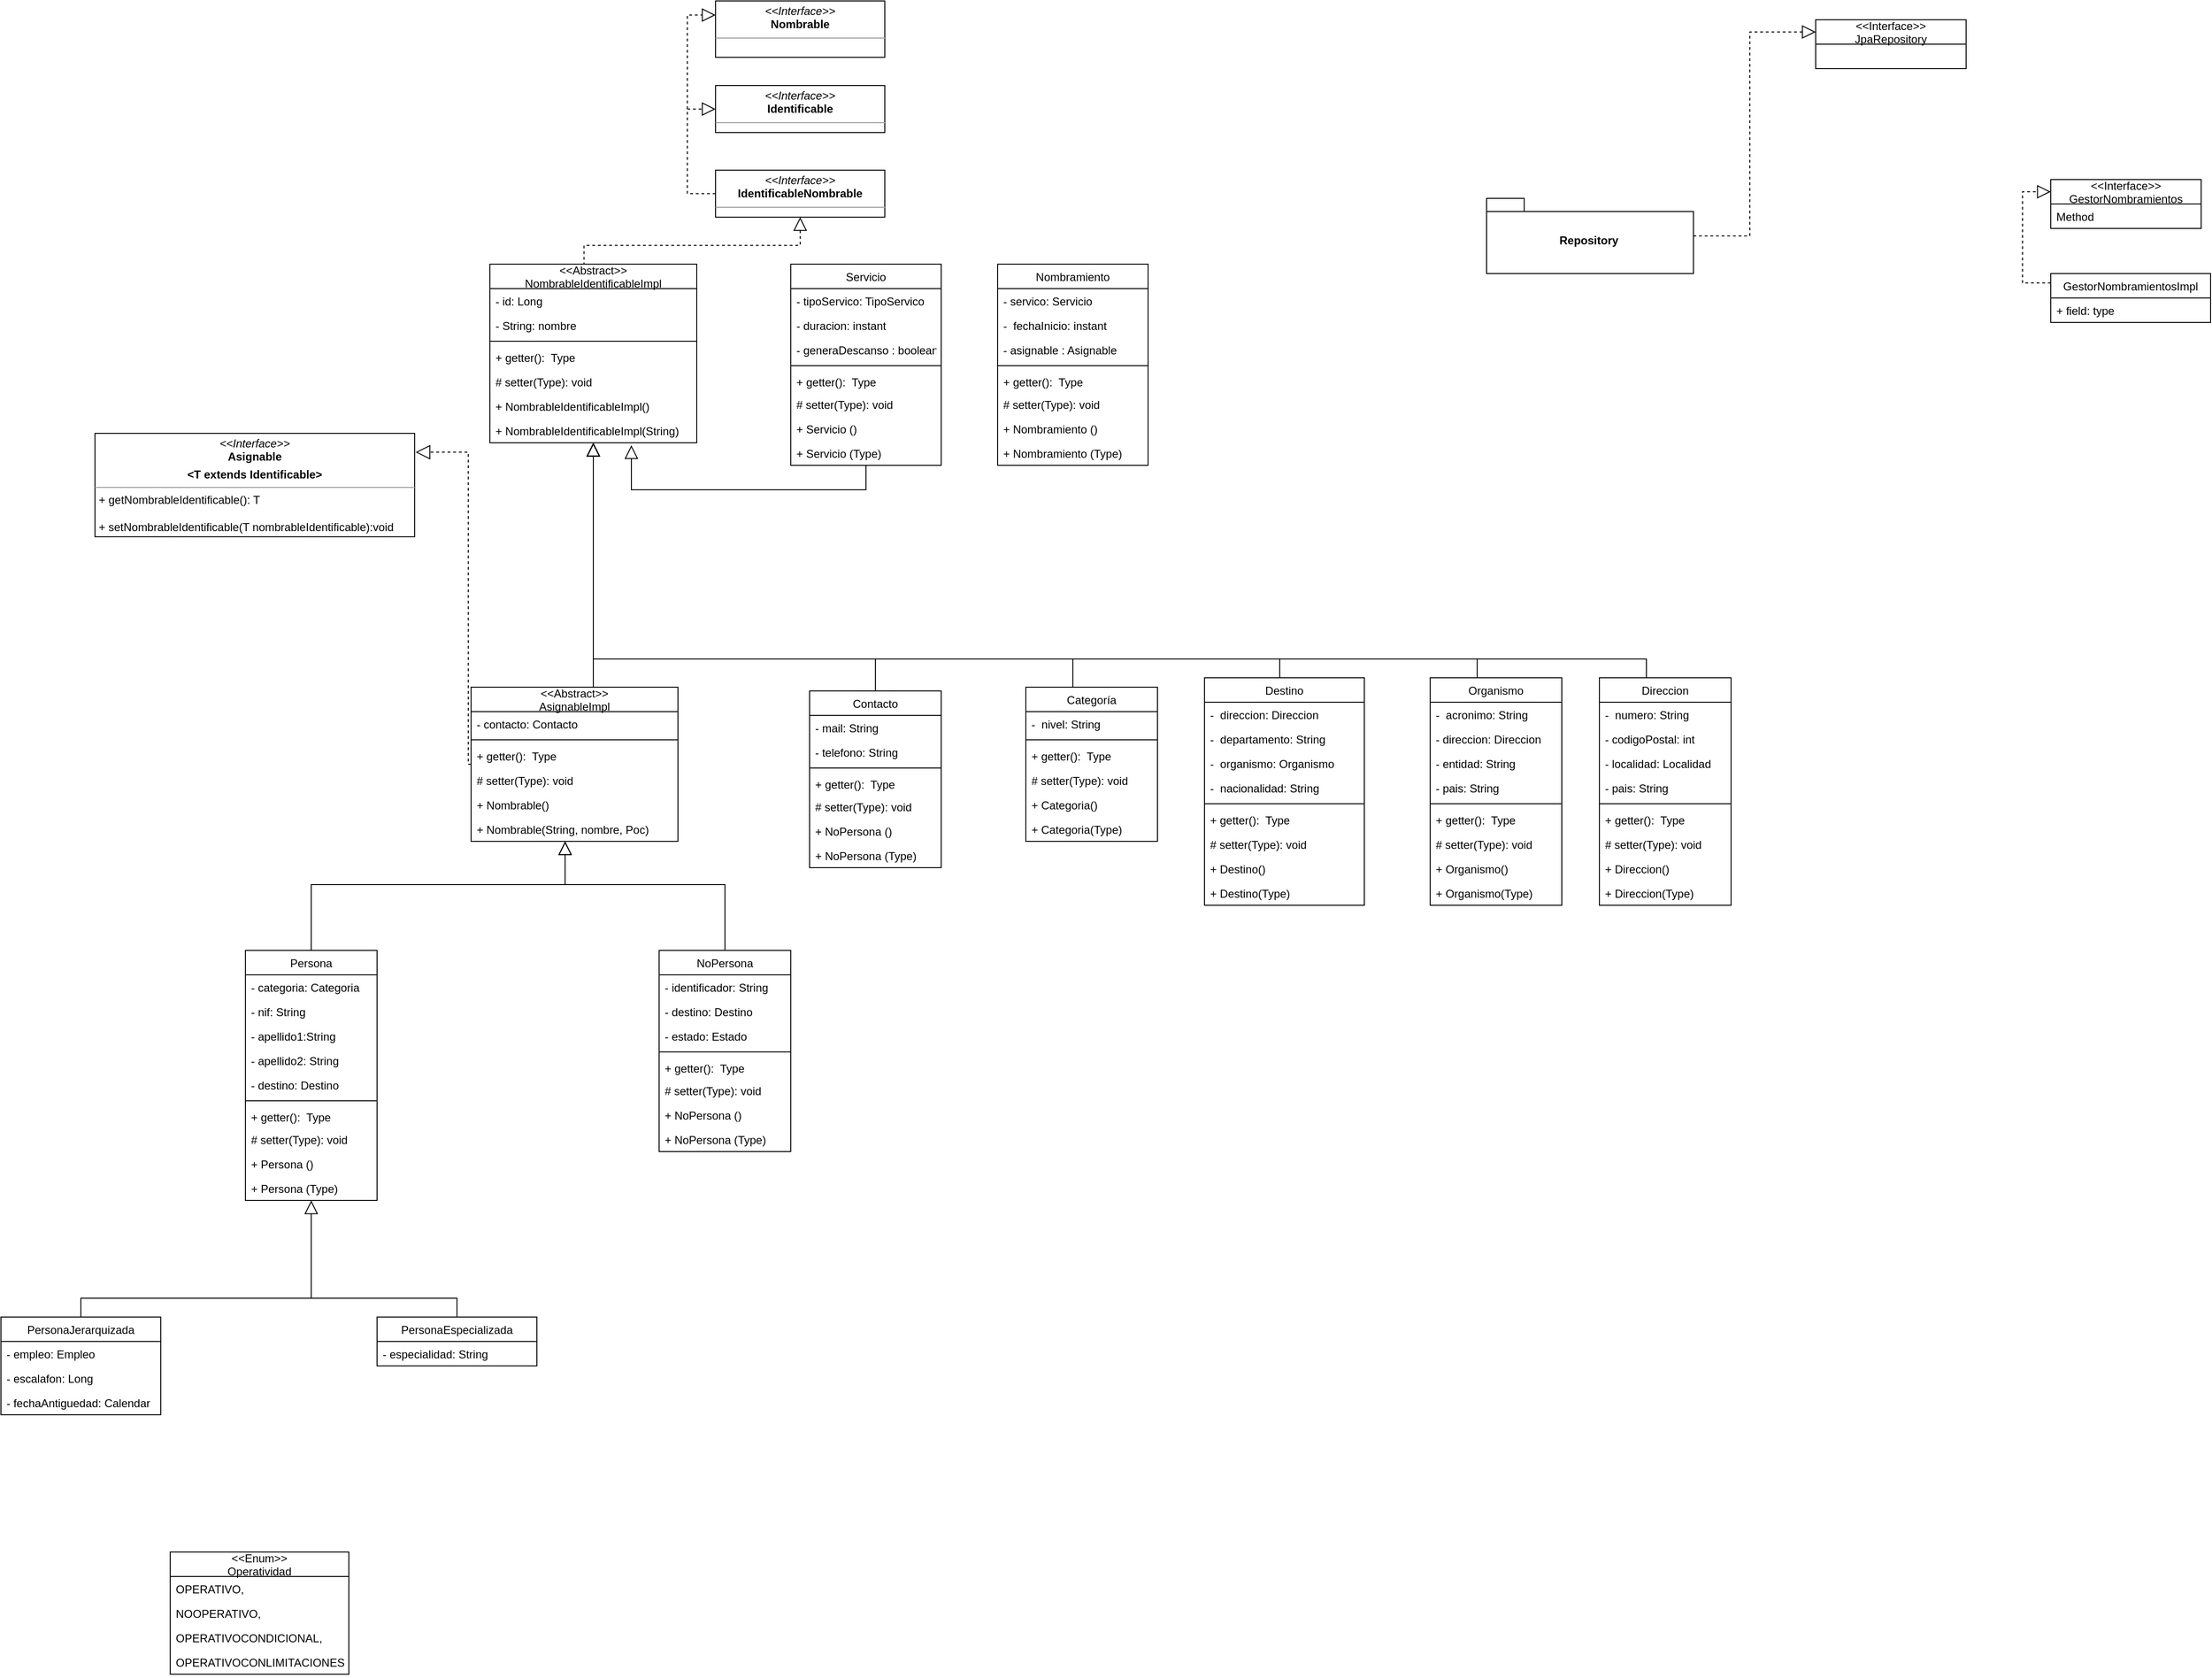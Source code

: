 <mxfile version="13.10.9" type="github"><diagram id="0uUaryKaviv8fdEUKpWz" name="Page-1"><mxGraphModel dx="2249" dy="1931" grid="1" gridSize="10" guides="1" tooltips="1" connect="1" arrows="1" fold="1" page="1" pageScale="1" pageWidth="827" pageHeight="1169" math="0" shadow="0"><root><mxCell id="0"/><mxCell id="1" parent="0"/><mxCell id="A_9Sl46dPCUKxYy6Pm-M-2" value="&lt;p style=&quot;margin: 0px ; margin-top: 4px ; text-align: center&quot;&gt;&lt;i&gt;&amp;lt;&amp;lt;Interface&amp;gt;&amp;gt;&lt;/i&gt;&lt;br&gt;&lt;b&gt;Asignable&lt;/b&gt;&lt;/p&gt;&lt;p style=&quot;margin: 0px ; margin-top: 4px ; text-align: center&quot;&gt;&lt;b&gt;&amp;lt;T extends Identificable&amp;gt;&lt;/b&gt;&lt;br&gt;&lt;/p&gt;&lt;hr size=&quot;1&quot;&gt;&lt;p style=&quot;margin: 0px ; margin-left: 4px&quot;&gt;+&amp;nbsp;getNombrableIdentificable(): T&lt;/p&gt;&lt;p style=&quot;margin: 0px ; margin-left: 4px&quot;&gt;&lt;br&gt;&lt;/p&gt;&lt;p style=&quot;margin: 0px ; margin-left: 4px&quot;&gt;+&amp;nbsp;setNombrableIdentificable(T nombrableIdentificable):void&lt;/p&gt;" style="verticalAlign=top;align=left;overflow=fill;fontSize=12;fontFamily=Helvetica;html=1;" parent="1" vertex="1"><mxGeometry x="-380" y="-160" width="340" height="110" as="geometry"/></mxCell><mxCell id="A_9Sl46dPCUKxYy6Pm-M-4" style="edgeStyle=orthogonalEdgeStyle;rounded=0;orthogonalLoop=1;jettySize=auto;html=1;endArrow=block;endFill=0;dashed=1;endSize=13;entryX=1.003;entryY=0.182;entryDx=0;entryDy=0;entryPerimeter=0;" parent="1" source="A_9Sl46dPCUKxYy6Pm-M-7" target="A_9Sl46dPCUKxYy6Pm-M-2" edge="1"><mxGeometry relative="1" as="geometry"><mxPoint x="220" y="270" as="sourcePoint"/><Array as="points"><mxPoint x="17" y="192"/><mxPoint x="17" y="-140"/></Array><mxPoint x="-10" y="-140" as="targetPoint"/></mxGeometry></mxCell><mxCell id="A_9Sl46dPCUKxYy6Pm-M-102" style="edgeStyle=orthogonalEdgeStyle;rounded=0;orthogonalLoop=1;jettySize=auto;html=1;startArrow=none;startFill=0;startSize=12;endArrow=block;endFill=0;endSize=12;" parent="1" source="A_9Sl46dPCUKxYy6Pm-M-7" target="A_9Sl46dPCUKxYy6Pm-M-36" edge="1"><mxGeometry relative="1" as="geometry"><Array as="points"><mxPoint x="150" y="-80"/><mxPoint x="150" y="-80"/></Array></mxGeometry></mxCell><mxCell id="A_9Sl46dPCUKxYy6Pm-M-7" value="&lt;&lt;Abstract&gt;&gt;&#10;AsignableImpl" style="swimlane;fontStyle=0;childLayout=stackLayout;horizontal=1;startSize=26;fillColor=none;horizontalStack=0;resizeParent=1;resizeParentMax=0;resizeLast=0;collapsible=1;marginBottom=0;" parent="1" vertex="1"><mxGeometry x="20" y="110" width="220" height="164" as="geometry"/></mxCell><mxCell id="A_9Sl46dPCUKxYy6Pm-M-11" value="- contacto: Contacto" style="text;strokeColor=none;fillColor=none;align=left;verticalAlign=top;spacingLeft=4;spacingRight=4;overflow=hidden;rotatable=0;points=[[0,0.5],[1,0.5]];portConstraint=eastwest;" parent="A_9Sl46dPCUKxYy6Pm-M-7" vertex="1"><mxGeometry y="26" width="220" height="26" as="geometry"/></mxCell><mxCell id="A_9Sl46dPCUKxYy6Pm-M-14" value="" style="line;strokeWidth=1;fillColor=none;align=left;verticalAlign=middle;spacingTop=-1;spacingLeft=3;spacingRight=3;rotatable=0;labelPosition=right;points=[];portConstraint=eastwest;" parent="A_9Sl46dPCUKxYy6Pm-M-7" vertex="1"><mxGeometry y="52" width="220" height="8" as="geometry"/></mxCell><mxCell id="A_9Sl46dPCUKxYy6Pm-M-12" value="+ getter():  Type" style="text;strokeColor=none;fillColor=none;align=left;verticalAlign=top;spacingLeft=4;spacingRight=4;overflow=hidden;rotatable=0;points=[[0,0.5],[1,0.5]];portConstraint=eastwest;" parent="A_9Sl46dPCUKxYy6Pm-M-7" vertex="1"><mxGeometry y="60" width="220" height="26" as="geometry"/></mxCell><mxCell id="A_9Sl46dPCUKxYy6Pm-M-13" value="# setter(Type): void" style="text;strokeColor=none;fillColor=none;align=left;verticalAlign=top;spacingLeft=4;spacingRight=4;overflow=hidden;rotatable=0;points=[[0,0.5],[1,0.5]];portConstraint=eastwest;" parent="A_9Sl46dPCUKxYy6Pm-M-7" vertex="1"><mxGeometry y="86" width="220" height="26" as="geometry"/></mxCell><mxCell id="A_9Sl46dPCUKxYy6Pm-M-15" value="+ Nombrable()" style="text;strokeColor=none;fillColor=none;align=left;verticalAlign=top;spacingLeft=4;spacingRight=4;overflow=hidden;rotatable=0;points=[[0,0.5],[1,0.5]];portConstraint=eastwest;" parent="A_9Sl46dPCUKxYy6Pm-M-7" vertex="1"><mxGeometry y="112" width="220" height="26" as="geometry"/></mxCell><mxCell id="A_9Sl46dPCUKxYy6Pm-M-16" value="+ Nombrable(String, nombre, Poc)" style="text;strokeColor=none;fillColor=none;align=left;verticalAlign=top;spacingLeft=4;spacingRight=4;overflow=hidden;rotatable=0;points=[[0,0.5],[1,0.5]];portConstraint=eastwest;" parent="A_9Sl46dPCUKxYy6Pm-M-7" vertex="1"><mxGeometry y="138" width="220" height="26" as="geometry"/></mxCell><mxCell id="A_9Sl46dPCUKxYy6Pm-M-26" value="&lt;p style=&quot;margin: 0px ; margin-top: 4px ; text-align: center&quot;&gt;&lt;i&gt;&amp;lt;&amp;lt;Interface&amp;gt;&amp;gt;&lt;/i&gt;&lt;br&gt;&lt;b&gt;Nombrable&lt;/b&gt;&lt;/p&gt;&lt;hr size=&quot;1&quot;&gt;&lt;p style=&quot;margin: 0px ; margin-left: 4px&quot;&gt;&lt;br&gt;&lt;/p&gt;" style="verticalAlign=top;align=left;overflow=fill;fontSize=12;fontFamily=Helvetica;html=1;" parent="1" vertex="1"><mxGeometry x="280" y="-620" width="180" height="60" as="geometry"/></mxCell><mxCell id="A_9Sl46dPCUKxYy6Pm-M-28" value="&lt;p style=&quot;margin: 0px ; margin-top: 4px ; text-align: center&quot;&gt;&lt;i&gt;&amp;lt;&amp;lt;Interface&amp;gt;&amp;gt;&lt;/i&gt;&lt;br&gt;&lt;b&gt;Identificable&lt;/b&gt;&lt;/p&gt;&lt;hr size=&quot;1&quot;&gt;&lt;p style=&quot;margin: 0px ; margin-left: 4px&quot;&gt;&lt;br&gt;&lt;/p&gt;" style="verticalAlign=top;align=left;overflow=fill;fontSize=12;fontFamily=Helvetica;html=1;" parent="1" vertex="1"><mxGeometry x="280" y="-530" width="180" height="50" as="geometry"/></mxCell><mxCell id="A_9Sl46dPCUKxYy6Pm-M-36" value="&lt;&lt;Abstract&gt;&gt;&#10;NombrableIdentificableImpl" style="swimlane;fontStyle=0;childLayout=stackLayout;horizontal=1;startSize=26;fillColor=none;horizontalStack=0;resizeParent=1;resizeParentMax=0;resizeLast=0;collapsible=1;marginBottom=0;" parent="1" vertex="1"><mxGeometry x="40" y="-340" width="220" height="190" as="geometry"/></mxCell><mxCell id="A_9Sl46dPCUKxYy6Pm-M-37" value="- id: Long" style="text;strokeColor=none;fillColor=none;align=left;verticalAlign=top;spacingLeft=4;spacingRight=4;overflow=hidden;rotatable=0;points=[[0,0.5],[1,0.5]];portConstraint=eastwest;" parent="A_9Sl46dPCUKxYy6Pm-M-36" vertex="1"><mxGeometry y="26" width="220" height="26" as="geometry"/></mxCell><mxCell id="A_9Sl46dPCUKxYy6Pm-M-38" value="- String: nombre" style="text;strokeColor=none;fillColor=none;align=left;verticalAlign=top;spacingLeft=4;spacingRight=4;overflow=hidden;rotatable=0;points=[[0,0.5],[1,0.5]];portConstraint=eastwest;" parent="A_9Sl46dPCUKxYy6Pm-M-36" vertex="1"><mxGeometry y="52" width="220" height="26" as="geometry"/></mxCell><mxCell id="A_9Sl46dPCUKxYy6Pm-M-39" value="" style="line;strokeWidth=1;fillColor=none;align=left;verticalAlign=middle;spacingTop=-1;spacingLeft=3;spacingRight=3;rotatable=0;labelPosition=right;points=[];portConstraint=eastwest;" parent="A_9Sl46dPCUKxYy6Pm-M-36" vertex="1"><mxGeometry y="78" width="220" height="8" as="geometry"/></mxCell><mxCell id="A_9Sl46dPCUKxYy6Pm-M-40" value="+ getter():  Type" style="text;strokeColor=none;fillColor=none;align=left;verticalAlign=top;spacingLeft=4;spacingRight=4;overflow=hidden;rotatable=0;points=[[0,0.5],[1,0.5]];portConstraint=eastwest;" parent="A_9Sl46dPCUKxYy6Pm-M-36" vertex="1"><mxGeometry y="86" width="220" height="26" as="geometry"/></mxCell><mxCell id="A_9Sl46dPCUKxYy6Pm-M-41" value="# setter(Type): void" style="text;strokeColor=none;fillColor=none;align=left;verticalAlign=top;spacingLeft=4;spacingRight=4;overflow=hidden;rotatable=0;points=[[0,0.5],[1,0.5]];portConstraint=eastwest;" parent="A_9Sl46dPCUKxYy6Pm-M-36" vertex="1"><mxGeometry y="112" width="220" height="26" as="geometry"/></mxCell><mxCell id="A_9Sl46dPCUKxYy6Pm-M-42" value="+ NombrableIdentificableImpl()" style="text;strokeColor=none;fillColor=none;align=left;verticalAlign=top;spacingLeft=4;spacingRight=4;overflow=hidden;rotatable=0;points=[[0,0.5],[1,0.5]];portConstraint=eastwest;" parent="A_9Sl46dPCUKxYy6Pm-M-36" vertex="1"><mxGeometry y="138" width="220" height="26" as="geometry"/></mxCell><mxCell id="A_9Sl46dPCUKxYy6Pm-M-43" value="+ NombrableIdentificableImpl(String)" style="text;strokeColor=none;fillColor=none;align=left;verticalAlign=top;spacingLeft=4;spacingRight=4;overflow=hidden;rotatable=0;points=[[0,0.5],[1,0.5]];portConstraint=eastwest;" parent="A_9Sl46dPCUKxYy6Pm-M-36" vertex="1"><mxGeometry y="164" width="220" height="26" as="geometry"/></mxCell><mxCell id="A_9Sl46dPCUKxYy6Pm-M-50" style="edgeStyle=orthogonalEdgeStyle;rounded=0;orthogonalLoop=1;jettySize=auto;html=1;exitX=0;exitY=0.5;exitDx=0;exitDy=0;startArrow=none;startFill=0;startSize=12;endArrow=block;endFill=0;endSize=12;entryX=0;entryY=0.5;entryDx=0;entryDy=0;dashed=1;" parent="1" source="A_9Sl46dPCUKxYy6Pm-M-48" target="A_9Sl46dPCUKxYy6Pm-M-28" edge="1"><mxGeometry relative="1" as="geometry"><mxPoint x="240" y="-450" as="targetPoint"/></mxGeometry></mxCell><mxCell id="A_9Sl46dPCUKxYy6Pm-M-51" style="edgeStyle=orthogonalEdgeStyle;rounded=0;orthogonalLoop=1;jettySize=auto;html=1;exitX=0;exitY=0.5;exitDx=0;exitDy=0;entryX=0;entryY=0.25;entryDx=0;entryDy=0;startArrow=none;startFill=0;startSize=12;endArrow=block;endFill=0;endSize=12;dashed=1;" parent="1" source="A_9Sl46dPCUKxYy6Pm-M-48" target="A_9Sl46dPCUKxYy6Pm-M-26" edge="1"><mxGeometry relative="1" as="geometry"/></mxCell><mxCell id="A_9Sl46dPCUKxYy6Pm-M-52" style="edgeStyle=orthogonalEdgeStyle;rounded=0;orthogonalLoop=1;jettySize=auto;html=1;exitX=0.5;exitY=1;exitDx=0;exitDy=0;entryX=0.455;entryY=0;entryDx=0;entryDy=0;entryPerimeter=0;dashed=1;startArrow=block;startFill=0;startSize=12;endArrow=none;endFill=0;endSize=12;" parent="1" source="A_9Sl46dPCUKxYy6Pm-M-48" target="A_9Sl46dPCUKxYy6Pm-M-36" edge="1"><mxGeometry relative="1" as="geometry"/></mxCell><mxCell id="A_9Sl46dPCUKxYy6Pm-M-48" value="&lt;p style=&quot;margin: 0px ; margin-top: 4px ; text-align: center&quot;&gt;&lt;i&gt;&amp;lt;&amp;lt;Interface&amp;gt;&amp;gt;&lt;/i&gt;&lt;br&gt;&lt;b&gt;IdentificableNombrable&lt;/b&gt;&lt;/p&gt;&lt;hr size=&quot;1&quot;&gt;&lt;p style=&quot;margin: 0px ; margin-left: 4px&quot;&gt;&lt;br&gt;&lt;/p&gt;" style="verticalAlign=top;align=left;overflow=fill;fontSize=12;fontFamily=Helvetica;html=1;" parent="1" vertex="1"><mxGeometry x="280" y="-440" width="180" height="50" as="geometry"/></mxCell><mxCell id="A_9Sl46dPCUKxYy6Pm-M-49" style="edgeStyle=none;rounded=0;orthogonalLoop=1;jettySize=auto;html=1;entryX=0.661;entryY=0;entryDx=0;entryDy=0;entryPerimeter=0;startArrow=block;startFill=0;startSize=12;endArrow=none;endFill=0;endSize=10;" parent="1" source="A_9Sl46dPCUKxYy6Pm-M-48" target="A_9Sl46dPCUKxYy6Pm-M-48" edge="1"><mxGeometry relative="1" as="geometry"/></mxCell><mxCell id="A_9Sl46dPCUKxYy6Pm-M-61" style="edgeStyle=orthogonalEdgeStyle;rounded=0;orthogonalLoop=1;jettySize=auto;html=1;startArrow=none;startFill=0;startSize=12;endArrow=block;endFill=0;endSize=12;" parent="1" source="A_9Sl46dPCUKxYy6Pm-M-57" target="A_9Sl46dPCUKxYy6Pm-M-36" edge="1"><mxGeometry relative="1" as="geometry"><Array as="points"><mxPoint x="660" y="80"/><mxPoint x="150" y="80"/></Array></mxGeometry></mxCell><mxCell id="A_9Sl46dPCUKxYy6Pm-M-57" value="Categoría" style="swimlane;fontStyle=0;childLayout=stackLayout;horizontal=1;startSize=26;fillColor=none;horizontalStack=0;resizeParent=1;resizeParentMax=0;resizeLast=0;collapsible=1;marginBottom=0;" parent="1" vertex="1"><mxGeometry x="610" y="110" width="140" height="164" as="geometry"/></mxCell><mxCell id="A_9Sl46dPCUKxYy6Pm-M-64" value="-  nivel: String" style="text;strokeColor=none;fillColor=none;align=left;verticalAlign=top;spacingLeft=4;spacingRight=4;overflow=hidden;rotatable=0;points=[[0,0.5],[1,0.5]];portConstraint=eastwest;" parent="A_9Sl46dPCUKxYy6Pm-M-57" vertex="1"><mxGeometry y="26" width="140" height="26" as="geometry"/></mxCell><mxCell id="A_9Sl46dPCUKxYy6Pm-M-128" value="" style="line;strokeWidth=1;fillColor=none;align=left;verticalAlign=middle;spacingTop=-1;spacingLeft=3;spacingRight=3;rotatable=0;labelPosition=right;points=[];portConstraint=eastwest;" parent="A_9Sl46dPCUKxYy6Pm-M-57" vertex="1"><mxGeometry y="52" width="140" height="8" as="geometry"/></mxCell><mxCell id="A_9Sl46dPCUKxYy6Pm-M-129" value="+ getter():  Type" style="text;strokeColor=none;fillColor=none;align=left;verticalAlign=top;spacingLeft=4;spacingRight=4;overflow=hidden;rotatable=0;points=[[0,0.5],[1,0.5]];portConstraint=eastwest;" parent="A_9Sl46dPCUKxYy6Pm-M-57" vertex="1"><mxGeometry y="60" width="140" height="26" as="geometry"/></mxCell><mxCell id="A_9Sl46dPCUKxYy6Pm-M-130" value="# setter(Type): void" style="text;strokeColor=none;fillColor=none;align=left;verticalAlign=top;spacingLeft=4;spacingRight=4;overflow=hidden;rotatable=0;points=[[0,0.5],[1,0.5]];portConstraint=eastwest;" parent="A_9Sl46dPCUKxYy6Pm-M-57" vertex="1"><mxGeometry y="86" width="140" height="26" as="geometry"/></mxCell><mxCell id="A_9Sl46dPCUKxYy6Pm-M-131" value="+ Categoria()" style="text;strokeColor=none;fillColor=none;align=left;verticalAlign=top;spacingLeft=4;spacingRight=4;overflow=hidden;rotatable=0;points=[[0,0.5],[1,0.5]];portConstraint=eastwest;" parent="A_9Sl46dPCUKxYy6Pm-M-57" vertex="1"><mxGeometry y="112" width="140" height="26" as="geometry"/></mxCell><mxCell id="A_9Sl46dPCUKxYy6Pm-M-132" value="+ Categoria(Type)" style="text;strokeColor=none;fillColor=none;align=left;verticalAlign=top;spacingLeft=4;spacingRight=4;overflow=hidden;rotatable=0;points=[[0,0.5],[1,0.5]];portConstraint=eastwest;" parent="A_9Sl46dPCUKxYy6Pm-M-57" vertex="1"><mxGeometry y="138" width="140" height="26" as="geometry"/></mxCell><mxCell id="A_9Sl46dPCUKxYy6Pm-M-68" style="edgeStyle=orthogonalEdgeStyle;rounded=0;orthogonalLoop=1;jettySize=auto;html=1;startArrow=none;startFill=0;startSize=12;endArrow=block;endFill=0;endSize=12;" parent="1" source="A_9Sl46dPCUKxYy6Pm-M-66" target="A_9Sl46dPCUKxYy6Pm-M-36" edge="1"><mxGeometry relative="1" as="geometry"><Array as="points"><mxPoint x="880" y="80"/><mxPoint x="150" y="80"/></Array></mxGeometry></mxCell><mxCell id="A_9Sl46dPCUKxYy6Pm-M-66" value="Destino" style="swimlane;fontStyle=0;childLayout=stackLayout;horizontal=1;startSize=26;fillColor=none;horizontalStack=0;resizeParent=1;resizeParentMax=0;resizeLast=0;collapsible=1;marginBottom=0;" parent="1" vertex="1"><mxGeometry x="800" y="100" width="170" height="242" as="geometry"/></mxCell><mxCell id="A_9Sl46dPCUKxYy6Pm-M-67" value="-  direccion: Direccion" style="text;strokeColor=none;fillColor=none;align=left;verticalAlign=top;spacingLeft=4;spacingRight=4;overflow=hidden;rotatable=0;points=[[0,0.5],[1,0.5]];portConstraint=eastwest;" parent="A_9Sl46dPCUKxYy6Pm-M-66" vertex="1"><mxGeometry y="26" width="170" height="26" as="geometry"/></mxCell><mxCell id="A_9Sl46dPCUKxYy6Pm-M-109" value="-  departamento: String" style="text;strokeColor=none;fillColor=none;align=left;verticalAlign=top;spacingLeft=4;spacingRight=4;overflow=hidden;rotatable=0;points=[[0,0.5],[1,0.5]];portConstraint=eastwest;" parent="A_9Sl46dPCUKxYy6Pm-M-66" vertex="1"><mxGeometry y="52" width="170" height="26" as="geometry"/></mxCell><mxCell id="A_9Sl46dPCUKxYy6Pm-M-110" value="-  organismo: Organismo" style="text;strokeColor=none;fillColor=none;align=left;verticalAlign=top;spacingLeft=4;spacingRight=4;overflow=hidden;rotatable=0;points=[[0,0.5],[1,0.5]];portConstraint=eastwest;" parent="A_9Sl46dPCUKxYy6Pm-M-66" vertex="1"><mxGeometry y="78" width="170" height="26" as="geometry"/></mxCell><mxCell id="A_9Sl46dPCUKxYy6Pm-M-126" value="-  nacionalidad: String" style="text;strokeColor=none;fillColor=none;align=left;verticalAlign=top;spacingLeft=4;spacingRight=4;overflow=hidden;rotatable=0;points=[[0,0.5],[1,0.5]];portConstraint=eastwest;" parent="A_9Sl46dPCUKxYy6Pm-M-66" vertex="1"><mxGeometry y="104" width="170" height="26" as="geometry"/></mxCell><mxCell id="A_9Sl46dPCUKxYy6Pm-M-69" value="" style="line;strokeWidth=1;fillColor=none;align=left;verticalAlign=middle;spacingTop=-1;spacingLeft=3;spacingRight=3;rotatable=0;labelPosition=right;points=[];portConstraint=eastwest;" parent="A_9Sl46dPCUKxYy6Pm-M-66" vertex="1"><mxGeometry y="130" width="170" height="8" as="geometry"/></mxCell><mxCell id="A_9Sl46dPCUKxYy6Pm-M-70" value="+ getter():  Type" style="text;strokeColor=none;fillColor=none;align=left;verticalAlign=top;spacingLeft=4;spacingRight=4;overflow=hidden;rotatable=0;points=[[0,0.5],[1,0.5]];portConstraint=eastwest;" parent="A_9Sl46dPCUKxYy6Pm-M-66" vertex="1"><mxGeometry y="138" width="170" height="26" as="geometry"/></mxCell><mxCell id="A_9Sl46dPCUKxYy6Pm-M-71" value="# setter(Type): void" style="text;strokeColor=none;fillColor=none;align=left;verticalAlign=top;spacingLeft=4;spacingRight=4;overflow=hidden;rotatable=0;points=[[0,0.5],[1,0.5]];portConstraint=eastwest;" parent="A_9Sl46dPCUKxYy6Pm-M-66" vertex="1"><mxGeometry y="164" width="170" height="26" as="geometry"/></mxCell><mxCell id="A_9Sl46dPCUKxYy6Pm-M-72" value="+ Destino()" style="text;strokeColor=none;fillColor=none;align=left;verticalAlign=top;spacingLeft=4;spacingRight=4;overflow=hidden;rotatable=0;points=[[0,0.5],[1,0.5]];portConstraint=eastwest;" parent="A_9Sl46dPCUKxYy6Pm-M-66" vertex="1"><mxGeometry y="190" width="170" height="26" as="geometry"/></mxCell><mxCell id="A_9Sl46dPCUKxYy6Pm-M-127" value="+ Destino(Type)" style="text;strokeColor=none;fillColor=none;align=left;verticalAlign=top;spacingLeft=4;spacingRight=4;overflow=hidden;rotatable=0;points=[[0,0.5],[1,0.5]];portConstraint=eastwest;" parent="A_9Sl46dPCUKxYy6Pm-M-66" vertex="1"><mxGeometry y="216" width="170" height="26" as="geometry"/></mxCell><mxCell id="A_9Sl46dPCUKxYy6Pm-M-90" style="edgeStyle=orthogonalEdgeStyle;rounded=0;orthogonalLoop=1;jettySize=auto;html=1;exitX=0.5;exitY=0;exitDx=0;exitDy=0;startArrow=none;startFill=0;startSize=12;endArrow=block;endFill=0;endSize=12;" parent="1" source="A_9Sl46dPCUKxYy6Pm-M-74" target="A_9Sl46dPCUKxYy6Pm-M-7" edge="1"><mxGeometry relative="1" as="geometry"><Array as="points"><mxPoint x="-150" y="320"/><mxPoint x="120" y="320"/></Array></mxGeometry></mxCell><mxCell id="A_9Sl46dPCUKxYy6Pm-M-74" value="Persona" style="swimlane;fontStyle=0;childLayout=stackLayout;horizontal=1;startSize=26;fillColor=none;horizontalStack=0;resizeParent=1;resizeParentMax=0;resizeLast=0;collapsible=1;marginBottom=0;" parent="1" vertex="1"><mxGeometry x="-220" y="390" width="140" height="266" as="geometry"/></mxCell><mxCell id="A_9Sl46dPCUKxYy6Pm-M-77" value="- categoria: Categoria" style="text;strokeColor=none;fillColor=none;align=left;verticalAlign=top;spacingLeft=4;spacingRight=4;overflow=hidden;rotatable=0;points=[[0,0.5],[1,0.5]];portConstraint=eastwest;" parent="A_9Sl46dPCUKxYy6Pm-M-74" vertex="1"><mxGeometry y="26" width="140" height="26" as="geometry"/></mxCell><mxCell id="A_9Sl46dPCUKxYy6Pm-M-93" value="- nif: String" style="text;strokeColor=none;fillColor=none;align=left;verticalAlign=top;spacingLeft=4;spacingRight=4;overflow=hidden;rotatable=0;points=[[0,0.5],[1,0.5]];portConstraint=eastwest;" parent="A_9Sl46dPCUKxYy6Pm-M-74" vertex="1"><mxGeometry y="52" width="140" height="26" as="geometry"/></mxCell><mxCell id="A_9Sl46dPCUKxYy6Pm-M-75" value="- apellido1:String" style="text;strokeColor=none;fillColor=none;align=left;verticalAlign=top;spacingLeft=4;spacingRight=4;overflow=hidden;rotatable=0;points=[[0,0.5],[1,0.5]];portConstraint=eastwest;" parent="A_9Sl46dPCUKxYy6Pm-M-74" vertex="1"><mxGeometry y="78" width="140" height="26" as="geometry"/></mxCell><mxCell id="A_9Sl46dPCUKxYy6Pm-M-76" value="- apellido2: String" style="text;strokeColor=none;fillColor=none;align=left;verticalAlign=top;spacingLeft=4;spacingRight=4;overflow=hidden;rotatable=0;points=[[0,0.5],[1,0.5]];portConstraint=eastwest;" parent="A_9Sl46dPCUKxYy6Pm-M-74" vertex="1"><mxGeometry y="104" width="140" height="26" as="geometry"/></mxCell><mxCell id="A_9Sl46dPCUKxYy6Pm-M-165" value="- destino: Destino" style="text;strokeColor=none;fillColor=none;align=left;verticalAlign=top;spacingLeft=4;spacingRight=4;overflow=hidden;rotatable=0;points=[[0,0.5],[1,0.5]];portConstraint=eastwest;" parent="A_9Sl46dPCUKxYy6Pm-M-74" vertex="1"><mxGeometry y="130" width="140" height="26" as="geometry"/></mxCell><mxCell id="A_9Sl46dPCUKxYy6Pm-M-104" value="" style="line;strokeWidth=1;fillColor=none;align=left;verticalAlign=middle;spacingTop=-1;spacingLeft=3;spacingRight=3;rotatable=0;labelPosition=right;points=[];portConstraint=eastwest;" parent="A_9Sl46dPCUKxYy6Pm-M-74" vertex="1"><mxGeometry y="156" width="140" height="8" as="geometry"/></mxCell><mxCell id="A_9Sl46dPCUKxYy6Pm-M-105" value="+ getter():  Type" style="text;strokeColor=none;fillColor=none;align=left;verticalAlign=top;spacingLeft=4;spacingRight=4;overflow=hidden;rotatable=0;points=[[0,0.5],[1,0.5]];portConstraint=eastwest;" parent="A_9Sl46dPCUKxYy6Pm-M-74" vertex="1"><mxGeometry y="164" width="140" height="24" as="geometry"/></mxCell><mxCell id="A_9Sl46dPCUKxYy6Pm-M-106" value="# setter(Type): void" style="text;strokeColor=none;fillColor=none;align=left;verticalAlign=top;spacingLeft=4;spacingRight=4;overflow=hidden;rotatable=0;points=[[0,0.5],[1,0.5]];portConstraint=eastwest;" parent="A_9Sl46dPCUKxYy6Pm-M-74" vertex="1"><mxGeometry y="188" width="140" height="26" as="geometry"/></mxCell><mxCell id="A_9Sl46dPCUKxYy6Pm-M-107" value="+ Persona ()" style="text;strokeColor=none;fillColor=none;align=left;verticalAlign=top;spacingLeft=4;spacingRight=4;overflow=hidden;rotatable=0;points=[[0,0.5],[1,0.5]];portConstraint=eastwest;" parent="A_9Sl46dPCUKxYy6Pm-M-74" vertex="1"><mxGeometry y="214" width="140" height="26" as="geometry"/></mxCell><mxCell id="A_9Sl46dPCUKxYy6Pm-M-108" value="+ Persona (Type)" style="text;strokeColor=none;fillColor=none;align=left;verticalAlign=top;spacingLeft=4;spacingRight=4;overflow=hidden;rotatable=0;points=[[0,0.5],[1,0.5]];portConstraint=eastwest;" parent="A_9Sl46dPCUKxYy6Pm-M-74" vertex="1"><mxGeometry y="240" width="140" height="26" as="geometry"/></mxCell><mxCell id="A_9Sl46dPCUKxYy6Pm-M-91" style="edgeStyle=orthogonalEdgeStyle;rounded=0;orthogonalLoop=1;jettySize=auto;html=1;exitX=0.5;exitY=0;exitDx=0;exitDy=0;startArrow=none;startFill=0;startSize=12;endArrow=block;endFill=0;endSize=12;" parent="1" source="A_9Sl46dPCUKxYy6Pm-M-82" target="A_9Sl46dPCUKxYy6Pm-M-7" edge="1"><mxGeometry relative="1" as="geometry"><Array as="points"><mxPoint x="290" y="390"/><mxPoint x="290" y="320"/><mxPoint x="120" y="320"/></Array></mxGeometry></mxCell><mxCell id="A_9Sl46dPCUKxYy6Pm-M-82" value="NoPersona" style="swimlane;fontStyle=0;childLayout=stackLayout;horizontal=1;startSize=26;fillColor=none;horizontalStack=0;resizeParent=1;resizeParentMax=0;resizeLast=0;collapsible=1;marginBottom=0;" parent="1" vertex="1"><mxGeometry x="220" y="390" width="140" height="214" as="geometry"/></mxCell><mxCell id="A_9Sl46dPCUKxYy6Pm-M-83" value="- identificador: String" style="text;strokeColor=none;fillColor=none;align=left;verticalAlign=top;spacingLeft=4;spacingRight=4;overflow=hidden;rotatable=0;points=[[0,0.5],[1,0.5]];portConstraint=eastwest;" parent="A_9Sl46dPCUKxYy6Pm-M-82" vertex="1"><mxGeometry y="26" width="140" height="26" as="geometry"/></mxCell><mxCell id="A_9Sl46dPCUKxYy6Pm-M-84" value="- destino: Destino" style="text;strokeColor=none;fillColor=none;align=left;verticalAlign=top;spacingLeft=4;spacingRight=4;overflow=hidden;rotatable=0;points=[[0,0.5],[1,0.5]];portConstraint=eastwest;" parent="A_9Sl46dPCUKxYy6Pm-M-82" vertex="1"><mxGeometry y="52" width="140" height="26" as="geometry"/></mxCell><mxCell id="A_9Sl46dPCUKxYy6Pm-M-85" value="- estado: Estado" style="text;strokeColor=none;fillColor=none;align=left;verticalAlign=top;spacingLeft=4;spacingRight=4;overflow=hidden;rotatable=0;points=[[0,0.5],[1,0.5]];portConstraint=eastwest;" parent="A_9Sl46dPCUKxYy6Pm-M-82" vertex="1"><mxGeometry y="78" width="140" height="26" as="geometry"/></mxCell><mxCell id="A_9Sl46dPCUKxYy6Pm-M-111" value="" style="line;strokeWidth=1;fillColor=none;align=left;verticalAlign=middle;spacingTop=-1;spacingLeft=3;spacingRight=3;rotatable=0;labelPosition=right;points=[];portConstraint=eastwest;" parent="A_9Sl46dPCUKxYy6Pm-M-82" vertex="1"><mxGeometry y="104" width="140" height="8" as="geometry"/></mxCell><mxCell id="A_9Sl46dPCUKxYy6Pm-M-112" value="+ getter():  Type" style="text;strokeColor=none;fillColor=none;align=left;verticalAlign=top;spacingLeft=4;spacingRight=4;overflow=hidden;rotatable=0;points=[[0,0.5],[1,0.5]];portConstraint=eastwest;" parent="A_9Sl46dPCUKxYy6Pm-M-82" vertex="1"><mxGeometry y="112" width="140" height="24" as="geometry"/></mxCell><mxCell id="A_9Sl46dPCUKxYy6Pm-M-113" value="# setter(Type): void" style="text;strokeColor=none;fillColor=none;align=left;verticalAlign=top;spacingLeft=4;spacingRight=4;overflow=hidden;rotatable=0;points=[[0,0.5],[1,0.5]];portConstraint=eastwest;" parent="A_9Sl46dPCUKxYy6Pm-M-82" vertex="1"><mxGeometry y="136" width="140" height="26" as="geometry"/></mxCell><mxCell id="A_9Sl46dPCUKxYy6Pm-M-114" value="+ NoPersona ()" style="text;strokeColor=none;fillColor=none;align=left;verticalAlign=top;spacingLeft=4;spacingRight=4;overflow=hidden;rotatable=0;points=[[0,0.5],[1,0.5]];portConstraint=eastwest;" parent="A_9Sl46dPCUKxYy6Pm-M-82" vertex="1"><mxGeometry y="162" width="140" height="26" as="geometry"/></mxCell><mxCell id="A_9Sl46dPCUKxYy6Pm-M-115" value="+ NoPersona (Type)" style="text;strokeColor=none;fillColor=none;align=left;verticalAlign=top;spacingLeft=4;spacingRight=4;overflow=hidden;rotatable=0;points=[[0,0.5],[1,0.5]];portConstraint=eastwest;" parent="A_9Sl46dPCUKxYy6Pm-M-82" vertex="1"><mxGeometry y="188" width="140" height="26" as="geometry"/></mxCell><mxCell id="A_9Sl46dPCUKxYy6Pm-M-120" style="edgeStyle=orthogonalEdgeStyle;rounded=0;orthogonalLoop=1;jettySize=auto;html=1;exitX=0.5;exitY=0;exitDx=0;exitDy=0;startArrow=none;startFill=0;startSize=12;endArrow=block;endFill=0;endSize=12;" parent="1" source="A_9Sl46dPCUKxYy6Pm-M-116" target="A_9Sl46dPCUKxYy6Pm-M-74" edge="1"><mxGeometry relative="1" as="geometry"><Array as="points"><mxPoint x="-395" y="760"/><mxPoint x="-150" y="760"/></Array></mxGeometry></mxCell><mxCell id="A_9Sl46dPCUKxYy6Pm-M-116" value="PersonaJerarquizada" style="swimlane;fontStyle=0;childLayout=stackLayout;horizontal=1;startSize=26;fillColor=none;horizontalStack=0;resizeParent=1;resizeParentMax=0;resizeLast=0;collapsible=1;marginBottom=0;" parent="1" vertex="1"><mxGeometry x="-480" y="780" width="170" height="104" as="geometry"/></mxCell><mxCell id="A_9Sl46dPCUKxYy6Pm-M-117" value="- empleo: Empleo" style="text;strokeColor=none;fillColor=none;align=left;verticalAlign=top;spacingLeft=4;spacingRight=4;overflow=hidden;rotatable=0;points=[[0,0.5],[1,0.5]];portConstraint=eastwest;" parent="A_9Sl46dPCUKxYy6Pm-M-116" vertex="1"><mxGeometry y="26" width="170" height="26" as="geometry"/></mxCell><mxCell id="A_9Sl46dPCUKxYy6Pm-M-118" value="- escalafon: Long" style="text;strokeColor=none;fillColor=none;align=left;verticalAlign=top;spacingLeft=4;spacingRight=4;overflow=hidden;rotatable=0;points=[[0,0.5],[1,0.5]];portConstraint=eastwest;" parent="A_9Sl46dPCUKxYy6Pm-M-116" vertex="1"><mxGeometry y="52" width="170" height="26" as="geometry"/></mxCell><mxCell id="A_9Sl46dPCUKxYy6Pm-M-119" value="- fechaAntiguedad: Calendar" style="text;strokeColor=none;fillColor=none;align=left;verticalAlign=top;spacingLeft=4;spacingRight=4;overflow=hidden;rotatable=0;points=[[0,0.5],[1,0.5]];portConstraint=eastwest;" parent="A_9Sl46dPCUKxYy6Pm-M-116" vertex="1"><mxGeometry y="78" width="170" height="26" as="geometry"/></mxCell><mxCell id="A_9Sl46dPCUKxYy6Pm-M-121" value="&lt;&lt;Enum&gt;&gt;&#10;Operatividad" style="swimlane;fontStyle=0;childLayout=stackLayout;horizontal=1;startSize=26;fillColor=none;horizontalStack=0;resizeParent=1;resizeParentMax=0;resizeLast=0;collapsible=1;marginBottom=0;" parent="1" vertex="1"><mxGeometry x="-300" y="1030" width="190" height="130" as="geometry"/></mxCell><mxCell id="A_9Sl46dPCUKxYy6Pm-M-122" value="OPERATIVO," style="text;strokeColor=none;fillColor=none;align=left;verticalAlign=top;spacingLeft=4;spacingRight=4;overflow=hidden;rotatable=0;points=[[0,0.5],[1,0.5]];portConstraint=eastwest;" parent="A_9Sl46dPCUKxYy6Pm-M-121" vertex="1"><mxGeometry y="26" width="190" height="26" as="geometry"/></mxCell><mxCell id="A_9Sl46dPCUKxYy6Pm-M-123" value="NOOPERATIVO," style="text;strokeColor=none;fillColor=none;align=left;verticalAlign=top;spacingLeft=4;spacingRight=4;overflow=hidden;rotatable=0;points=[[0,0.5],[1,0.5]];portConstraint=eastwest;" parent="A_9Sl46dPCUKxYy6Pm-M-121" vertex="1"><mxGeometry y="52" width="190" height="26" as="geometry"/></mxCell><mxCell id="A_9Sl46dPCUKxYy6Pm-M-124" value="OPERATIVOCONDICIONAL," style="text;strokeColor=none;fillColor=none;align=left;verticalAlign=top;spacingLeft=4;spacingRight=4;overflow=hidden;rotatable=0;points=[[0,0.5],[1,0.5]];portConstraint=eastwest;" parent="A_9Sl46dPCUKxYy6Pm-M-121" vertex="1"><mxGeometry y="78" width="190" height="26" as="geometry"/></mxCell><mxCell id="A_9Sl46dPCUKxYy6Pm-M-125" value="OPERATIVOCONLIMITACIONES" style="text;strokeColor=none;fillColor=none;align=left;verticalAlign=top;spacingLeft=4;spacingRight=4;overflow=hidden;rotatable=0;points=[[0,0.5],[1,0.5]];portConstraint=eastwest;" parent="A_9Sl46dPCUKxYy6Pm-M-121" vertex="1"><mxGeometry y="104" width="190" height="26" as="geometry"/></mxCell><mxCell id="A_9Sl46dPCUKxYy6Pm-M-144" style="edgeStyle=orthogonalEdgeStyle;rounded=0;orthogonalLoop=1;jettySize=auto;html=1;exitX=0.5;exitY=0;exitDx=0;exitDy=0;startArrow=none;startFill=0;startSize=12;endArrow=block;endFill=0;endSize=12;" parent="1" source="A_9Sl46dPCUKxYy6Pm-M-134" target="A_9Sl46dPCUKxYy6Pm-M-36" edge="1"><mxGeometry relative="1" as="geometry"><Array as="points"><mxPoint x="1090" y="100"/><mxPoint x="1090" y="80"/><mxPoint x="150" y="80"/></Array></mxGeometry></mxCell><mxCell id="A_9Sl46dPCUKxYy6Pm-M-134" value="Organismo" style="swimlane;fontStyle=0;childLayout=stackLayout;horizontal=1;startSize=26;fillColor=none;horizontalStack=0;resizeParent=1;resizeParentMax=0;resizeLast=0;collapsible=1;marginBottom=0;" parent="1" vertex="1"><mxGeometry x="1040" y="100" width="140" height="242" as="geometry"/></mxCell><mxCell id="A_9Sl46dPCUKxYy6Pm-M-135" value="-  acronimo: String" style="text;strokeColor=none;fillColor=none;align=left;verticalAlign=top;spacingLeft=4;spacingRight=4;overflow=hidden;rotatable=0;points=[[0,0.5],[1,0.5]];portConstraint=eastwest;" parent="A_9Sl46dPCUKxYy6Pm-M-134" vertex="1"><mxGeometry y="26" width="140" height="26" as="geometry"/></mxCell><mxCell id="A_9Sl46dPCUKxYy6Pm-M-136" value="- direccion: Direccion" style="text;strokeColor=none;fillColor=none;align=left;verticalAlign=top;spacingLeft=4;spacingRight=4;overflow=hidden;rotatable=0;points=[[0,0.5],[1,0.5]];portConstraint=eastwest;" parent="A_9Sl46dPCUKxYy6Pm-M-134" vertex="1"><mxGeometry y="52" width="140" height="26" as="geometry"/></mxCell><mxCell id="A_9Sl46dPCUKxYy6Pm-M-137" value="- entidad: String" style="text;strokeColor=none;fillColor=none;align=left;verticalAlign=top;spacingLeft=4;spacingRight=4;overflow=hidden;rotatable=0;points=[[0,0.5],[1,0.5]];portConstraint=eastwest;" parent="A_9Sl46dPCUKxYy6Pm-M-134" vertex="1"><mxGeometry y="78" width="140" height="26" as="geometry"/></mxCell><mxCell id="A_9Sl46dPCUKxYy6Pm-M-138" value="- pais: String" style="text;strokeColor=none;fillColor=none;align=left;verticalAlign=top;spacingLeft=4;spacingRight=4;overflow=hidden;rotatable=0;points=[[0,0.5],[1,0.5]];portConstraint=eastwest;" parent="A_9Sl46dPCUKxYy6Pm-M-134" vertex="1"><mxGeometry y="104" width="140" height="26" as="geometry"/></mxCell><mxCell id="A_9Sl46dPCUKxYy6Pm-M-139" value="" style="line;strokeWidth=1;fillColor=none;align=left;verticalAlign=middle;spacingTop=-1;spacingLeft=3;spacingRight=3;rotatable=0;labelPosition=right;points=[];portConstraint=eastwest;" parent="A_9Sl46dPCUKxYy6Pm-M-134" vertex="1"><mxGeometry y="130" width="140" height="8" as="geometry"/></mxCell><mxCell id="A_9Sl46dPCUKxYy6Pm-M-140" value="+ getter():  Type" style="text;strokeColor=none;fillColor=none;align=left;verticalAlign=top;spacingLeft=4;spacingRight=4;overflow=hidden;rotatable=0;points=[[0,0.5],[1,0.5]];portConstraint=eastwest;" parent="A_9Sl46dPCUKxYy6Pm-M-134" vertex="1"><mxGeometry y="138" width="140" height="26" as="geometry"/></mxCell><mxCell id="A_9Sl46dPCUKxYy6Pm-M-141" value="# setter(Type): void" style="text;strokeColor=none;fillColor=none;align=left;verticalAlign=top;spacingLeft=4;spacingRight=4;overflow=hidden;rotatable=0;points=[[0,0.5],[1,0.5]];portConstraint=eastwest;" parent="A_9Sl46dPCUKxYy6Pm-M-134" vertex="1"><mxGeometry y="164" width="140" height="26" as="geometry"/></mxCell><mxCell id="A_9Sl46dPCUKxYy6Pm-M-142" value="+ Organismo()" style="text;strokeColor=none;fillColor=none;align=left;verticalAlign=top;spacingLeft=4;spacingRight=4;overflow=hidden;rotatable=0;points=[[0,0.5],[1,0.5]];portConstraint=eastwest;" parent="A_9Sl46dPCUKxYy6Pm-M-134" vertex="1"><mxGeometry y="190" width="140" height="26" as="geometry"/></mxCell><mxCell id="A_9Sl46dPCUKxYy6Pm-M-143" value="+ Organismo(Type)" style="text;strokeColor=none;fillColor=none;align=left;verticalAlign=top;spacingLeft=4;spacingRight=4;overflow=hidden;rotatable=0;points=[[0,0.5],[1,0.5]];portConstraint=eastwest;" parent="A_9Sl46dPCUKxYy6Pm-M-134" vertex="1"><mxGeometry y="216" width="140" height="26" as="geometry"/></mxCell><mxCell id="A_9Sl46dPCUKxYy6Pm-M-159" style="edgeStyle=orthogonalEdgeStyle;rounded=0;orthogonalLoop=1;jettySize=auto;html=1;exitX=0.5;exitY=0;exitDx=0;exitDy=0;startArrow=none;startFill=0;startSize=12;endArrow=block;endFill=0;endSize=12;" parent="1" source="A_9Sl46dPCUKxYy6Pm-M-149" edge="1"><mxGeometry relative="1" as="geometry"><mxPoint x="150" y="-150" as="targetPoint"/><Array as="points"><mxPoint x="1270" y="100"/><mxPoint x="1270" y="80"/><mxPoint x="150" y="80"/></Array></mxGeometry></mxCell><mxCell id="A_9Sl46dPCUKxYy6Pm-M-149" value="Direccion" style="swimlane;fontStyle=0;childLayout=stackLayout;horizontal=1;startSize=26;fillColor=none;horizontalStack=0;resizeParent=1;resizeParentMax=0;resizeLast=0;collapsible=1;marginBottom=0;" parent="1" vertex="1"><mxGeometry x="1220" y="100" width="140" height="242" as="geometry"/></mxCell><mxCell id="A_9Sl46dPCUKxYy6Pm-M-150" value="-  numero: String" style="text;strokeColor=none;fillColor=none;align=left;verticalAlign=top;spacingLeft=4;spacingRight=4;overflow=hidden;rotatable=0;points=[[0,0.5],[1,0.5]];portConstraint=eastwest;" parent="A_9Sl46dPCUKxYy6Pm-M-149" vertex="1"><mxGeometry y="26" width="140" height="26" as="geometry"/></mxCell><mxCell id="A_9Sl46dPCUKxYy6Pm-M-151" value="- codigoPostal: int" style="text;strokeColor=none;fillColor=none;align=left;verticalAlign=top;spacingLeft=4;spacingRight=4;overflow=hidden;rotatable=0;points=[[0,0.5],[1,0.5]];portConstraint=eastwest;" parent="A_9Sl46dPCUKxYy6Pm-M-149" vertex="1"><mxGeometry y="52" width="140" height="26" as="geometry"/></mxCell><mxCell id="A_9Sl46dPCUKxYy6Pm-M-152" value="- localidad: Localidad" style="text;strokeColor=none;fillColor=none;align=left;verticalAlign=top;spacingLeft=4;spacingRight=4;overflow=hidden;rotatable=0;points=[[0,0.5],[1,0.5]];portConstraint=eastwest;" parent="A_9Sl46dPCUKxYy6Pm-M-149" vertex="1"><mxGeometry y="78" width="140" height="26" as="geometry"/></mxCell><mxCell id="A_9Sl46dPCUKxYy6Pm-M-153" value="- pais: String" style="text;strokeColor=none;fillColor=none;align=left;verticalAlign=top;spacingLeft=4;spacingRight=4;overflow=hidden;rotatable=0;points=[[0,0.5],[1,0.5]];portConstraint=eastwest;" parent="A_9Sl46dPCUKxYy6Pm-M-149" vertex="1"><mxGeometry y="104" width="140" height="26" as="geometry"/></mxCell><mxCell id="A_9Sl46dPCUKxYy6Pm-M-154" value="" style="line;strokeWidth=1;fillColor=none;align=left;verticalAlign=middle;spacingTop=-1;spacingLeft=3;spacingRight=3;rotatable=0;labelPosition=right;points=[];portConstraint=eastwest;" parent="A_9Sl46dPCUKxYy6Pm-M-149" vertex="1"><mxGeometry y="130" width="140" height="8" as="geometry"/></mxCell><mxCell id="A_9Sl46dPCUKxYy6Pm-M-155" value="+ getter():  Type" style="text;strokeColor=none;fillColor=none;align=left;verticalAlign=top;spacingLeft=4;spacingRight=4;overflow=hidden;rotatable=0;points=[[0,0.5],[1,0.5]];portConstraint=eastwest;" parent="A_9Sl46dPCUKxYy6Pm-M-149" vertex="1"><mxGeometry y="138" width="140" height="26" as="geometry"/></mxCell><mxCell id="A_9Sl46dPCUKxYy6Pm-M-156" value="# setter(Type): void" style="text;strokeColor=none;fillColor=none;align=left;verticalAlign=top;spacingLeft=4;spacingRight=4;overflow=hidden;rotatable=0;points=[[0,0.5],[1,0.5]];portConstraint=eastwest;" parent="A_9Sl46dPCUKxYy6Pm-M-149" vertex="1"><mxGeometry y="164" width="140" height="26" as="geometry"/></mxCell><mxCell id="A_9Sl46dPCUKxYy6Pm-M-158" value="+ Direccion()" style="text;strokeColor=none;fillColor=none;align=left;verticalAlign=top;spacingLeft=4;spacingRight=4;overflow=hidden;rotatable=0;points=[[0,0.5],[1,0.5]];portConstraint=eastwest;" parent="A_9Sl46dPCUKxYy6Pm-M-149" vertex="1"><mxGeometry y="190" width="140" height="26" as="geometry"/></mxCell><mxCell id="A_9Sl46dPCUKxYy6Pm-M-157" value="+ Direccion(Type)" style="text;strokeColor=none;fillColor=none;align=left;verticalAlign=top;spacingLeft=4;spacingRight=4;overflow=hidden;rotatable=0;points=[[0,0.5],[1,0.5]];portConstraint=eastwest;" parent="A_9Sl46dPCUKxYy6Pm-M-149" vertex="1"><mxGeometry y="216" width="140" height="26" as="geometry"/></mxCell><mxCell id="A_9Sl46dPCUKxYy6Pm-M-164" style="edgeStyle=orthogonalEdgeStyle;rounded=0;orthogonalLoop=1;jettySize=auto;html=1;startArrow=none;startFill=0;startSize=12;endArrow=block;endFill=0;endSize=12;entryX=0.684;entryY=1.103;entryDx=0;entryDy=0;entryPerimeter=0;" parent="1" source="A_9Sl46dPCUKxYy6Pm-M-160" target="A_9Sl46dPCUKxYy6Pm-M-43" edge="1"><mxGeometry relative="1" as="geometry"><Array as="points"><mxPoint x="191" y="-100"/></Array></mxGeometry></mxCell><mxCell id="A_9Sl46dPCUKxYy6Pm-M-160" value="Servicio" style="swimlane;fontStyle=0;childLayout=stackLayout;horizontal=1;startSize=26;fillColor=none;horizontalStack=0;resizeParent=1;resizeParentMax=0;resizeLast=0;collapsible=1;marginBottom=0;" parent="1" vertex="1"><mxGeometry x="360" y="-340" width="160" height="214" as="geometry"/></mxCell><mxCell id="A_9Sl46dPCUKxYy6Pm-M-168" value="- tipoServico: TipoServico" style="text;strokeColor=none;fillColor=none;align=left;verticalAlign=top;spacingLeft=4;spacingRight=4;overflow=hidden;rotatable=0;points=[[0,0.5],[1,0.5]];portConstraint=eastwest;" parent="A_9Sl46dPCUKxYy6Pm-M-160" vertex="1"><mxGeometry y="26" width="160" height="26" as="geometry"/></mxCell><mxCell id="A_9Sl46dPCUKxYy6Pm-M-161" value="- duracion: instant" style="text;strokeColor=none;fillColor=none;align=left;verticalAlign=top;spacingLeft=4;spacingRight=4;overflow=hidden;rotatable=0;points=[[0,0.5],[1,0.5]];portConstraint=eastwest;" parent="A_9Sl46dPCUKxYy6Pm-M-160" vertex="1"><mxGeometry y="52" width="160" height="26" as="geometry"/></mxCell><mxCell id="A_9Sl46dPCUKxYy6Pm-M-162" value="- generaDescanso : boolean" style="text;strokeColor=none;fillColor=none;align=left;verticalAlign=top;spacingLeft=4;spacingRight=4;overflow=hidden;rotatable=0;points=[[0,0.5],[1,0.5]];portConstraint=eastwest;" parent="A_9Sl46dPCUKxYy6Pm-M-160" vertex="1"><mxGeometry y="78" width="160" height="26" as="geometry"/></mxCell><mxCell id="A_9Sl46dPCUKxYy6Pm-M-169" value="" style="line;strokeWidth=1;fillColor=none;align=left;verticalAlign=middle;spacingTop=-1;spacingLeft=3;spacingRight=3;rotatable=0;labelPosition=right;points=[];portConstraint=eastwest;" parent="A_9Sl46dPCUKxYy6Pm-M-160" vertex="1"><mxGeometry y="104" width="160" height="8" as="geometry"/></mxCell><mxCell id="A_9Sl46dPCUKxYy6Pm-M-170" value="+ getter():  Type" style="text;strokeColor=none;fillColor=none;align=left;verticalAlign=top;spacingLeft=4;spacingRight=4;overflow=hidden;rotatable=0;points=[[0,0.5],[1,0.5]];portConstraint=eastwest;" parent="A_9Sl46dPCUKxYy6Pm-M-160" vertex="1"><mxGeometry y="112" width="160" height="24" as="geometry"/></mxCell><mxCell id="A_9Sl46dPCUKxYy6Pm-M-171" value="# setter(Type): void" style="text;strokeColor=none;fillColor=none;align=left;verticalAlign=top;spacingLeft=4;spacingRight=4;overflow=hidden;rotatable=0;points=[[0,0.5],[1,0.5]];portConstraint=eastwest;" parent="A_9Sl46dPCUKxYy6Pm-M-160" vertex="1"><mxGeometry y="136" width="160" height="26" as="geometry"/></mxCell><mxCell id="A_9Sl46dPCUKxYy6Pm-M-172" value="+ Servicio ()" style="text;strokeColor=none;fillColor=none;align=left;verticalAlign=top;spacingLeft=4;spacingRight=4;overflow=hidden;rotatable=0;points=[[0,0.5],[1,0.5]];portConstraint=eastwest;" parent="A_9Sl46dPCUKxYy6Pm-M-160" vertex="1"><mxGeometry y="162" width="160" height="26" as="geometry"/></mxCell><mxCell id="A_9Sl46dPCUKxYy6Pm-M-173" value="+ Servicio (Type)" style="text;strokeColor=none;fillColor=none;align=left;verticalAlign=top;spacingLeft=4;spacingRight=4;overflow=hidden;rotatable=0;points=[[0,0.5],[1,0.5]];portConstraint=eastwest;" parent="A_9Sl46dPCUKxYy6Pm-M-160" vertex="1"><mxGeometry y="188" width="160" height="26" as="geometry"/></mxCell><mxCell id="A_9Sl46dPCUKxYy6Pm-M-174" value="Nombramiento" style="swimlane;fontStyle=0;childLayout=stackLayout;horizontal=1;startSize=26;fillColor=none;horizontalStack=0;resizeParent=1;resizeParentMax=0;resizeLast=0;collapsible=1;marginBottom=0;" parent="1" vertex="1"><mxGeometry x="580" y="-340" width="160" height="214" as="geometry"/></mxCell><mxCell id="A_9Sl46dPCUKxYy6Pm-M-175" value="- servico: Servicio" style="text;strokeColor=none;fillColor=none;align=left;verticalAlign=top;spacingLeft=4;spacingRight=4;overflow=hidden;rotatable=0;points=[[0,0.5],[1,0.5]];portConstraint=eastwest;" parent="A_9Sl46dPCUKxYy6Pm-M-174" vertex="1"><mxGeometry y="26" width="160" height="26" as="geometry"/></mxCell><mxCell id="A_9Sl46dPCUKxYy6Pm-M-176" value="-  fechaInicio: instant" style="text;strokeColor=none;fillColor=none;align=left;verticalAlign=top;spacingLeft=4;spacingRight=4;overflow=hidden;rotatable=0;points=[[0,0.5],[1,0.5]];portConstraint=eastwest;" parent="A_9Sl46dPCUKxYy6Pm-M-174" vertex="1"><mxGeometry y="52" width="160" height="26" as="geometry"/></mxCell><mxCell id="A_9Sl46dPCUKxYy6Pm-M-177" value="- asignable : Asignable" style="text;strokeColor=none;fillColor=none;align=left;verticalAlign=top;spacingLeft=4;spacingRight=4;overflow=hidden;rotatable=0;points=[[0,0.5],[1,0.5]];portConstraint=eastwest;" parent="A_9Sl46dPCUKxYy6Pm-M-174" vertex="1"><mxGeometry y="78" width="160" height="26" as="geometry"/></mxCell><mxCell id="A_9Sl46dPCUKxYy6Pm-M-178" value="" style="line;strokeWidth=1;fillColor=none;align=left;verticalAlign=middle;spacingTop=-1;spacingLeft=3;spacingRight=3;rotatable=0;labelPosition=right;points=[];portConstraint=eastwest;" parent="A_9Sl46dPCUKxYy6Pm-M-174" vertex="1"><mxGeometry y="104" width="160" height="8" as="geometry"/></mxCell><mxCell id="A_9Sl46dPCUKxYy6Pm-M-179" value="+ getter():  Type" style="text;strokeColor=none;fillColor=none;align=left;verticalAlign=top;spacingLeft=4;spacingRight=4;overflow=hidden;rotatable=0;points=[[0,0.5],[1,0.5]];portConstraint=eastwest;" parent="A_9Sl46dPCUKxYy6Pm-M-174" vertex="1"><mxGeometry y="112" width="160" height="24" as="geometry"/></mxCell><mxCell id="A_9Sl46dPCUKxYy6Pm-M-180" value="# setter(Type): void" style="text;strokeColor=none;fillColor=none;align=left;verticalAlign=top;spacingLeft=4;spacingRight=4;overflow=hidden;rotatable=0;points=[[0,0.5],[1,0.5]];portConstraint=eastwest;" parent="A_9Sl46dPCUKxYy6Pm-M-174" vertex="1"><mxGeometry y="136" width="160" height="26" as="geometry"/></mxCell><mxCell id="A_9Sl46dPCUKxYy6Pm-M-181" value="+ Nombramiento ()" style="text;strokeColor=none;fillColor=none;align=left;verticalAlign=top;spacingLeft=4;spacingRight=4;overflow=hidden;rotatable=0;points=[[0,0.5],[1,0.5]];portConstraint=eastwest;" parent="A_9Sl46dPCUKxYy6Pm-M-174" vertex="1"><mxGeometry y="162" width="160" height="26" as="geometry"/></mxCell><mxCell id="A_9Sl46dPCUKxYy6Pm-M-182" value="+ Nombramiento (Type)" style="text;strokeColor=none;fillColor=none;align=left;verticalAlign=top;spacingLeft=4;spacingRight=4;overflow=hidden;rotatable=0;points=[[0,0.5],[1,0.5]];portConstraint=eastwest;" parent="A_9Sl46dPCUKxYy6Pm-M-174" vertex="1"><mxGeometry y="188" width="160" height="26" as="geometry"/></mxCell><mxCell id="A_9Sl46dPCUKxYy6Pm-M-192" value="&lt;&lt;Interface&gt;&gt;&#10;GestorNombramientos" style="swimlane;fontStyle=0;childLayout=stackLayout;horizontal=1;startSize=26;fillColor=none;horizontalStack=0;resizeParent=1;resizeParentMax=0;resizeLast=0;collapsible=1;marginBottom=0;" parent="1" vertex="1"><mxGeometry x="1700" y="-430" width="160" height="52" as="geometry"/></mxCell><mxCell id="A_9Sl46dPCUKxYy6Pm-M-194" value="Method" style="text;strokeColor=none;fillColor=none;align=left;verticalAlign=top;spacingLeft=4;spacingRight=4;overflow=hidden;rotatable=0;points=[[0,0.5],[1,0.5]];portConstraint=eastwest;" parent="A_9Sl46dPCUKxYy6Pm-M-192" vertex="1"><mxGeometry y="26" width="160" height="26" as="geometry"/></mxCell><mxCell id="A_9Sl46dPCUKxYy6Pm-M-205" style="edgeStyle=orthogonalEdgeStyle;rounded=0;orthogonalLoop=1;jettySize=auto;html=1;entryX=0;entryY=0.25;entryDx=0;entryDy=0;startArrow=none;startFill=0;startSize=12;endArrow=block;endFill=0;endSize=12;dashed=1;" parent="1" source="A_9Sl46dPCUKxYy6Pm-M-201" target="A_9Sl46dPCUKxYy6Pm-M-192" edge="1"><mxGeometry relative="1" as="geometry"><Array as="points"><mxPoint x="1670" y="-320"/><mxPoint x="1670" y="-417"/></Array></mxGeometry></mxCell><mxCell id="A_9Sl46dPCUKxYy6Pm-M-201" value="GestorNombramientosImpl" style="swimlane;fontStyle=0;childLayout=stackLayout;horizontal=1;startSize=26;fillColor=none;horizontalStack=0;resizeParent=1;resizeParentMax=0;resizeLast=0;collapsible=1;marginBottom=0;" parent="1" vertex="1"><mxGeometry x="1700" y="-330" width="170" height="52" as="geometry"/></mxCell><mxCell id="A_9Sl46dPCUKxYy6Pm-M-204" value="+ field: type" style="text;strokeColor=none;fillColor=none;align=left;verticalAlign=top;spacingLeft=4;spacingRight=4;overflow=hidden;rotatable=0;points=[[0,0.5],[1,0.5]];portConstraint=eastwest;" parent="A_9Sl46dPCUKxYy6Pm-M-201" vertex="1"><mxGeometry y="26" width="170" height="26" as="geometry"/></mxCell><mxCell id="A_9Sl46dPCUKxYy6Pm-M-211" style="edgeStyle=orthogonalEdgeStyle;rounded=0;orthogonalLoop=1;jettySize=auto;html=1;entryX=0;entryY=0.25;entryDx=0;entryDy=0;dashed=1;startArrow=none;startFill=0;startSize=12;endArrow=block;endFill=0;endSize=12;" parent="1" source="A_9Sl46dPCUKxYy6Pm-M-208" target="A_9Sl46dPCUKxYy6Pm-M-209" edge="1"><mxGeometry relative="1" as="geometry"/></mxCell><mxCell id="A_9Sl46dPCUKxYy6Pm-M-208" value="Repository&amp;nbsp;" style="shape=folder;fontStyle=1;spacingTop=10;tabWidth=40;tabHeight=14;tabPosition=left;html=1;" parent="1" vertex="1"><mxGeometry x="1100" y="-410" width="220" height="80" as="geometry"/></mxCell><mxCell id="A_9Sl46dPCUKxYy6Pm-M-209" value="&lt;&lt;Interface&gt;&gt;&#10;JpaRepository" style="swimlane;fontStyle=0;childLayout=stackLayout;horizontal=1;startSize=26;fillColor=none;horizontalStack=0;resizeParent=1;resizeParentMax=0;resizeLast=0;collapsible=1;marginBottom=0;" parent="1" vertex="1"><mxGeometry x="1450" y="-600" width="160" height="52" as="geometry"/></mxCell><mxCell id="WeM3rSa_M-xNduKBVDuF-15" style="edgeStyle=orthogonalEdgeStyle;rounded=0;orthogonalLoop=1;jettySize=auto;html=1;endFill=0;endArrow=none;endSize=10;startFill=0;startSize=12;" parent="1" source="WeM3rSa_M-xNduKBVDuF-11" edge="1"><mxGeometry relative="1" as="geometry"><mxPoint x="-150" y="760" as="targetPoint"/><Array as="points"><mxPoint x="5" y="760"/><mxPoint x="-150" y="760"/></Array></mxGeometry></mxCell><mxCell id="WeM3rSa_M-xNduKBVDuF-11" value="PersonaEspecializada" style="swimlane;fontStyle=0;childLayout=stackLayout;horizontal=1;startSize=26;fillColor=none;horizontalStack=0;resizeParent=1;resizeParentMax=0;resizeLast=0;collapsible=1;marginBottom=0;" parent="1" vertex="1"><mxGeometry x="-80" y="780" width="170" height="52" as="geometry"/></mxCell><mxCell id="WeM3rSa_M-xNduKBVDuF-12" value="- especialidad: String " style="text;strokeColor=none;fillColor=none;align=left;verticalAlign=top;spacingLeft=4;spacingRight=4;overflow=hidden;rotatable=0;points=[[0,0.5],[1,0.5]];portConstraint=eastwest;" parent="WeM3rSa_M-xNduKBVDuF-11" vertex="1"><mxGeometry y="26" width="170" height="26" as="geometry"/></mxCell><mxCell id="WeM3rSa_M-xNduKBVDuF-25" style="edgeStyle=orthogonalEdgeStyle;rounded=0;orthogonalLoop=1;jettySize=auto;html=1;exitX=0.5;exitY=0;exitDx=0;exitDy=0;endSize=10;endArrow=none;endFill=0;" parent="1" source="WeM3rSa_M-xNduKBVDuF-16" edge="1"><mxGeometry relative="1" as="geometry"><mxPoint x="450" y="80" as="targetPoint"/></mxGeometry></mxCell><mxCell id="WeM3rSa_M-xNduKBVDuF-16" value="Contacto" style="swimlane;fontStyle=0;childLayout=stackLayout;horizontal=1;startSize=26;fillColor=none;horizontalStack=0;resizeParent=1;resizeParentMax=0;resizeLast=0;collapsible=1;marginBottom=0;" parent="1" vertex="1"><mxGeometry x="380" y="114" width="140" height="188" as="geometry"/></mxCell><mxCell id="WeM3rSa_M-xNduKBVDuF-18" value="- mail: String" style="text;strokeColor=none;fillColor=none;align=left;verticalAlign=top;spacingLeft=4;spacingRight=4;overflow=hidden;rotatable=0;points=[[0,0.5],[1,0.5]];portConstraint=eastwest;" parent="WeM3rSa_M-xNduKBVDuF-16" vertex="1"><mxGeometry y="26" width="140" height="26" as="geometry"/></mxCell><mxCell id="WeM3rSa_M-xNduKBVDuF-19" value="- telefono: String" style="text;strokeColor=none;fillColor=none;align=left;verticalAlign=top;spacingLeft=4;spacingRight=4;overflow=hidden;rotatable=0;points=[[0,0.5],[1,0.5]];portConstraint=eastwest;" parent="WeM3rSa_M-xNduKBVDuF-16" vertex="1"><mxGeometry y="52" width="140" height="26" as="geometry"/></mxCell><mxCell id="WeM3rSa_M-xNduKBVDuF-20" value="" style="line;strokeWidth=1;fillColor=none;align=left;verticalAlign=middle;spacingTop=-1;spacingLeft=3;spacingRight=3;rotatable=0;labelPosition=right;points=[];portConstraint=eastwest;" parent="WeM3rSa_M-xNduKBVDuF-16" vertex="1"><mxGeometry y="78" width="140" height="8" as="geometry"/></mxCell><mxCell id="WeM3rSa_M-xNduKBVDuF-21" value="+ getter():  Type" style="text;strokeColor=none;fillColor=none;align=left;verticalAlign=top;spacingLeft=4;spacingRight=4;overflow=hidden;rotatable=0;points=[[0,0.5],[1,0.5]];portConstraint=eastwest;" parent="WeM3rSa_M-xNduKBVDuF-16" vertex="1"><mxGeometry y="86" width="140" height="24" as="geometry"/></mxCell><mxCell id="WeM3rSa_M-xNduKBVDuF-22" value="# setter(Type): void" style="text;strokeColor=none;fillColor=none;align=left;verticalAlign=top;spacingLeft=4;spacingRight=4;overflow=hidden;rotatable=0;points=[[0,0.5],[1,0.5]];portConstraint=eastwest;" parent="WeM3rSa_M-xNduKBVDuF-16" vertex="1"><mxGeometry y="110" width="140" height="26" as="geometry"/></mxCell><mxCell id="WeM3rSa_M-xNduKBVDuF-23" value="+ NoPersona ()" style="text;strokeColor=none;fillColor=none;align=left;verticalAlign=top;spacingLeft=4;spacingRight=4;overflow=hidden;rotatable=0;points=[[0,0.5],[1,0.5]];portConstraint=eastwest;" parent="WeM3rSa_M-xNduKBVDuF-16" vertex="1"><mxGeometry y="136" width="140" height="26" as="geometry"/></mxCell><mxCell id="WeM3rSa_M-xNduKBVDuF-24" value="+ NoPersona (Type)" style="text;strokeColor=none;fillColor=none;align=left;verticalAlign=top;spacingLeft=4;spacingRight=4;overflow=hidden;rotatable=0;points=[[0,0.5],[1,0.5]];portConstraint=eastwest;" parent="WeM3rSa_M-xNduKBVDuF-16" vertex="1"><mxGeometry y="162" width="140" height="26" as="geometry"/></mxCell></root></mxGraphModel></diagram></mxfile>
